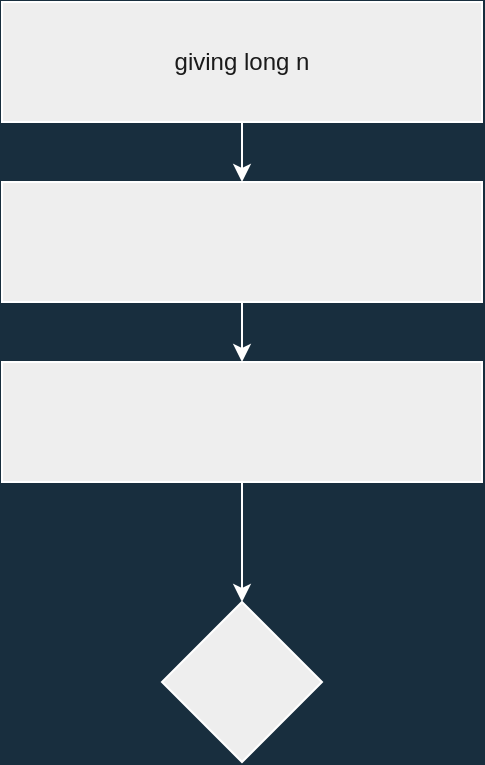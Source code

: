<mxfile>
    <diagram id="Ll8t6JesSrfkYtUEVcWd" name="Page-1">
        <mxGraphModel dx="1405" dy="742" grid="1" gridSize="10" guides="1" tooltips="1" connect="1" arrows="1" fold="1" page="1" pageScale="1" pageWidth="827" pageHeight="1169" background="#182E3E" math="0" shadow="0">
            <root>
                <mxCell id="0"/>
                <mxCell id="1" parent="0"/>
                <mxCell id="7" style="edgeStyle=orthogonalEdgeStyle;rounded=0;orthogonalLoop=1;jettySize=auto;html=1;entryX=0.5;entryY=0;entryDx=0;entryDy=0;strokeColor=#FFFFFF;fontColor=#FFFFFF;labelBackgroundColor=#182E3E;" parent="1" source="4" target="6" edge="1">
                    <mxGeometry relative="1" as="geometry"/>
                </mxCell>
                <mxCell id="4" value="giving long n&lt;br&gt;" style="rounded=0;whiteSpace=wrap;html=1;fillColor=#EEEEEE;strokeColor=#FFFFFF;fontColor=#1A1A1A;" parent="1" vertex="1">
                    <mxGeometry x="200" y="30" width="240" height="60" as="geometry"/>
                </mxCell>
                <mxCell id="22" style="edgeStyle=orthogonalEdgeStyle;curved=0;rounded=1;sketch=0;orthogonalLoop=1;jettySize=auto;html=1;fontColor=#FFFFFF;strokeColor=#FFFFFF;" edge="1" parent="1" source="6" target="8">
                    <mxGeometry relative="1" as="geometry"/>
                </mxCell>
                <mxCell id="6" value="" style="rounded=0;whiteSpace=wrap;html=1;fillColor=#EEEEEE;strokeColor=#FFFFFF;fontColor=#1A1A1A;" parent="1" vertex="1">
                    <mxGeometry x="200" y="120" width="240" height="60" as="geometry"/>
                </mxCell>
                <mxCell id="21" style="edgeStyle=orthogonalEdgeStyle;curved=0;rounded=1;sketch=0;orthogonalLoop=1;jettySize=auto;html=1;fontColor=#FFFFFF;strokeColor=#FFFFFF;" edge="1" parent="1" source="8" target="20">
                    <mxGeometry relative="1" as="geometry"/>
                </mxCell>
                <mxCell id="8" value="" style="rounded=0;whiteSpace=wrap;html=1;fillColor=#EEEEEE;strokeColor=#FFFFFF;fontColor=#1A1A1A;" vertex="1" parent="1">
                    <mxGeometry x="200" y="210" width="240" height="60" as="geometry"/>
                </mxCell>
                <mxCell id="20" value="" style="rhombus;whiteSpace=wrap;html=1;rounded=0;sketch=0;fontColor=#1A1A1A;strokeColor=#FFFFFF;fillColor=#EEEEEE;" vertex="1" parent="1">
                    <mxGeometry x="280" y="330" width="80" height="80" as="geometry"/>
                </mxCell>
            </root>
        </mxGraphModel>
    </diagram>
</mxfile>